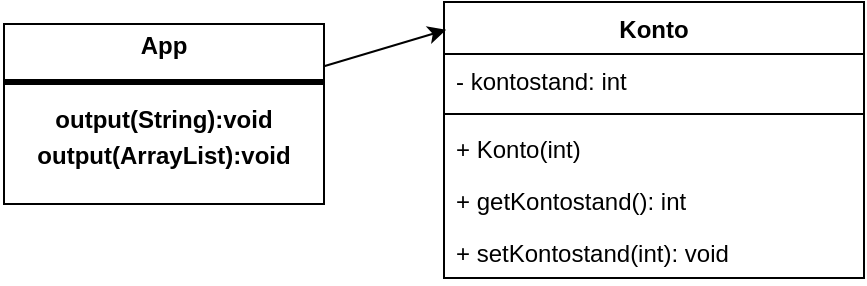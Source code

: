 <mxfile>
    <diagram name="Konto" id="0cNxYirCoF3FAIngxuJC">
        <mxGraphModel dx="689" dy="787" grid="1" gridSize="10" guides="1" tooltips="1" connect="1" arrows="1" fold="1" page="1" pageScale="1" pageWidth="827" pageHeight="1169" math="0" shadow="0">
            <root>
                <mxCell id="2RfNIHYXHJ-OlTvXYvh6-0"/>
                <mxCell id="2RfNIHYXHJ-OlTvXYvh6-1" parent="2RfNIHYXHJ-OlTvXYvh6-0"/>
                <mxCell id="2RfNIHYXHJ-OlTvXYvh6-2" value="Konto" style="swimlane;fontStyle=1;align=center;verticalAlign=top;childLayout=stackLayout;horizontal=1;startSize=26;horizontalStack=0;resizeParent=1;resizeParentMax=0;resizeLast=0;collapsible=1;marginBottom=0;" parent="2RfNIHYXHJ-OlTvXYvh6-1" vertex="1">
                    <mxGeometry x="280" y="80" width="210" height="138" as="geometry">
                        <mxRectangle x="500" y="110" width="100" height="26" as="alternateBounds"/>
                    </mxGeometry>
                </mxCell>
                <mxCell id="2RfNIHYXHJ-OlTvXYvh6-5" value="- kontostand: int" style="text;strokeColor=none;fillColor=none;align=left;verticalAlign=top;spacingLeft=4;spacingRight=4;overflow=hidden;rotatable=0;points=[[0,0.5],[1,0.5]];portConstraint=eastwest;" parent="2RfNIHYXHJ-OlTvXYvh6-2" vertex="1">
                    <mxGeometry y="26" width="210" height="26" as="geometry"/>
                </mxCell>
                <mxCell id="2RfNIHYXHJ-OlTvXYvh6-6" value="" style="line;strokeWidth=1;fillColor=none;align=left;verticalAlign=middle;spacingTop=-1;spacingLeft=3;spacingRight=3;rotatable=0;labelPosition=right;points=[];portConstraint=eastwest;" parent="2RfNIHYXHJ-OlTvXYvh6-2" vertex="1">
                    <mxGeometry y="52" width="210" height="8" as="geometry"/>
                </mxCell>
                <mxCell id="2RfNIHYXHJ-OlTvXYvh6-7" value="+ Konto(int)" style="text;strokeColor=none;fillColor=none;align=left;verticalAlign=top;spacingLeft=4;spacingRight=4;overflow=hidden;rotatable=0;points=[[0,0.5],[1,0.5]];portConstraint=eastwest;" parent="2RfNIHYXHJ-OlTvXYvh6-2" vertex="1">
                    <mxGeometry y="60" width="210" height="26" as="geometry"/>
                </mxCell>
                <mxCell id="2RfNIHYXHJ-OlTvXYvh6-9" value="+ getKontostand(): int" style="text;strokeColor=none;fillColor=none;align=left;verticalAlign=top;spacingLeft=4;spacingRight=4;overflow=hidden;rotatable=0;points=[[0,0.5],[1,0.5]];portConstraint=eastwest;" parent="2RfNIHYXHJ-OlTvXYvh6-2" vertex="1">
                    <mxGeometry y="86" width="210" height="26" as="geometry"/>
                </mxCell>
                <mxCell id="0" value="+ setKontostand(int): void" style="text;strokeColor=none;fillColor=none;align=left;verticalAlign=top;spacingLeft=4;spacingRight=4;overflow=hidden;rotatable=0;points=[[0,0.5],[1,0.5]];portConstraint=eastwest;" parent="2RfNIHYXHJ-OlTvXYvh6-2" vertex="1">
                    <mxGeometry y="112" width="210" height="26" as="geometry"/>
                </mxCell>
                <mxCell id="2" style="edgeStyle=none;html=1;entryX=0.005;entryY=0.101;entryDx=0;entryDy=0;entryPerimeter=0;" edge="1" parent="2RfNIHYXHJ-OlTvXYvh6-1" source="1" target="2RfNIHYXHJ-OlTvXYvh6-2">
                    <mxGeometry relative="1" as="geometry"/>
                </mxCell>
                <mxCell id="1" value="&lt;p style=&quot;margin:0px;margin-top:4px;text-align:center;&quot;&gt;&lt;b&gt;App&lt;/b&gt;&lt;/p&gt;&lt;p style=&quot;margin:0px;margin-top:4px;text-align:center;&quot;&gt;&lt;b&gt;&lt;br&gt;&lt;/b&gt;&lt;/p&gt;&lt;p style=&quot;margin:0px;margin-top:4px;text-align:center;&quot;&gt;&lt;b&gt;output(String):void&lt;/b&gt;&lt;/p&gt;&lt;p style=&quot;margin:0px;margin-top:4px;text-align:center;&quot;&gt;&lt;b&gt;output(ArrayList):void&lt;/b&gt;&lt;/p&gt;" style="verticalAlign=top;align=left;overflow=fill;fontSize=12;fontFamily=Helvetica;html=1;" vertex="1" parent="2RfNIHYXHJ-OlTvXYvh6-1">
                    <mxGeometry x="60" y="91" width="160" height="90" as="geometry"/>
                </mxCell>
                <mxCell id="3" value="" style="endArrow=none;startArrow=none;endFill=0;startFill=0;endSize=8;html=1;verticalAlign=bottom;labelBackgroundColor=none;strokeWidth=3;" edge="1" parent="2RfNIHYXHJ-OlTvXYvh6-1">
                    <mxGeometry width="160" relative="1" as="geometry">
                        <mxPoint x="60" y="120" as="sourcePoint"/>
                        <mxPoint x="220" y="120" as="targetPoint"/>
                    </mxGeometry>
                </mxCell>
            </root>
        </mxGraphModel>
    </diagram>
    <diagram name="App / Konto" id="rIq06EN41jE3vTcPL47a">
        <mxGraphModel dx="689" dy="787" grid="1" gridSize="10" guides="1" tooltips="1" connect="1" arrows="1" fold="1" page="1" pageScale="1" pageWidth="827" pageHeight="1169" math="0" shadow="0">
            <root>
                <mxCell id="-F6rtsNmkIE3war42C6L-0"/>
                <mxCell id="-F6rtsNmkIE3war42C6L-1" parent="-F6rtsNmkIE3war42C6L-0"/>
                <mxCell id="-F6rtsNmkIE3war42C6L-2" value="Konto" style="swimlane;fontStyle=1;align=center;verticalAlign=top;childLayout=stackLayout;horizontal=1;startSize=26;horizontalStack=0;resizeParent=1;resizeParentMax=0;resizeLast=0;collapsible=1;marginBottom=0;" parent="-F6rtsNmkIE3war42C6L-1" vertex="1">
                    <mxGeometry x="280" y="120" width="210" height="138" as="geometry">
                        <mxRectangle x="500" y="110" width="100" height="26" as="alternateBounds"/>
                    </mxGeometry>
                </mxCell>
                <mxCell id="-F6rtsNmkIE3war42C6L-3" value="- kontostand: int" style="text;strokeColor=none;fillColor=none;align=left;verticalAlign=top;spacingLeft=4;spacingRight=4;overflow=hidden;rotatable=0;points=[[0,0.5],[1,0.5]];portConstraint=eastwest;" parent="-F6rtsNmkIE3war42C6L-2" vertex="1">
                    <mxGeometry y="26" width="210" height="26" as="geometry"/>
                </mxCell>
                <mxCell id="-F6rtsNmkIE3war42C6L-4" value="" style="line;strokeWidth=1;fillColor=none;align=left;verticalAlign=middle;spacingTop=-1;spacingLeft=3;spacingRight=3;rotatable=0;labelPosition=right;points=[];portConstraint=eastwest;" parent="-F6rtsNmkIE3war42C6L-2" vertex="1">
                    <mxGeometry y="52" width="210" height="8" as="geometry"/>
                </mxCell>
                <mxCell id="-F6rtsNmkIE3war42C6L-5" value="+ Konto(int)" style="text;strokeColor=none;fillColor=none;align=left;verticalAlign=top;spacingLeft=4;spacingRight=4;overflow=hidden;rotatable=0;points=[[0,0.5],[1,0.5]];portConstraint=eastwest;" parent="-F6rtsNmkIE3war42C6L-2" vertex="1">
                    <mxGeometry y="60" width="210" height="26" as="geometry"/>
                </mxCell>
                <mxCell id="-F6rtsNmkIE3war42C6L-6" value="+ getKontostand(): int" style="text;strokeColor=none;fillColor=none;align=left;verticalAlign=top;spacingLeft=4;spacingRight=4;overflow=hidden;rotatable=0;points=[[0,0.5],[1,0.5]];portConstraint=eastwest;" parent="-F6rtsNmkIE3war42C6L-2" vertex="1">
                    <mxGeometry y="86" width="210" height="26" as="geometry"/>
                </mxCell>
                <mxCell id="-F6rtsNmkIE3war42C6L-7" value="+ setKontostand(int): void" style="text;strokeColor=none;fillColor=none;align=left;verticalAlign=top;spacingLeft=4;spacingRight=4;overflow=hidden;rotatable=0;points=[[0,0.5],[1,0.5]];portConstraint=eastwest;" parent="-F6rtsNmkIE3war42C6L-2" vertex="1">
                    <mxGeometry y="112" width="210" height="26" as="geometry"/>
                </mxCell>
                <mxCell id="-F6rtsNmkIE3war42C6L-8" value="App" style="swimlane;fontStyle=3;align=center;verticalAlign=top;childLayout=stackLayout;horizontal=1;startSize=26;horizontalStack=0;resizeParent=1;resizeParentMax=0;resizeLast=0;collapsible=1;marginBottom=0;" parent="-F6rtsNmkIE3war42C6L-1" vertex="1">
                    <mxGeometry x="60" y="120" width="140" height="86" as="geometry">
                        <mxRectangle x="500" y="110" width="100" height="26" as="alternateBounds"/>
                    </mxGeometry>
                </mxCell>
                <mxCell id="-F6rtsNmkIE3war42C6L-10" value="" style="line;strokeWidth=1;fillColor=none;align=left;verticalAlign=middle;spacingTop=-1;spacingLeft=3;spacingRight=3;rotatable=0;labelPosition=right;points=[];portConstraint=eastwest;" parent="-F6rtsNmkIE3war42C6L-8" vertex="1">
                    <mxGeometry y="26" width="140" height="8" as="geometry"/>
                </mxCell>
                <mxCell id="-F6rtsNmkIE3war42C6L-11" value="+ main(String[]):void" style="text;strokeColor=none;fillColor=none;align=left;verticalAlign=top;spacingLeft=4;spacingRight=4;overflow=hidden;rotatable=0;points=[[0,0.5],[1,0.5]];portConstraint=eastwest;fontStyle=2" parent="-F6rtsNmkIE3war42C6L-8" vertex="1">
                    <mxGeometry y="34" width="140" height="26" as="geometry"/>
                </mxCell>
                <mxCell id="-F6rtsNmkIE3war42C6L-12" value="+ output(String): void" style="text;strokeColor=none;fillColor=none;align=left;verticalAlign=top;spacingLeft=4;spacingRight=4;overflow=hidden;rotatable=0;points=[[0,0.5],[1,0.5]];portConstraint=eastwest;fontStyle=2" parent="-F6rtsNmkIE3war42C6L-8" vertex="1">
                    <mxGeometry y="60" width="140" height="26" as="geometry"/>
                </mxCell>
                <mxCell id="-F6rtsNmkIE3war42C6L-14" value="" style="edgeStyle=none;html=1;entryX=0;entryY=0.5;entryDx=0;entryDy=0;exitX=1.006;exitY=0.188;exitDx=0;exitDy=0;exitPerimeter=0;" parent="-F6rtsNmkIE3war42C6L-1" source="-F6rtsNmkIE3war42C6L-11" target="-F6rtsNmkIE3war42C6L-3" edge="1">
                    <mxGeometry relative="1" as="geometry"/>
                </mxCell>
            </root>
        </mxGraphModel>
    </diagram>
</mxfile>